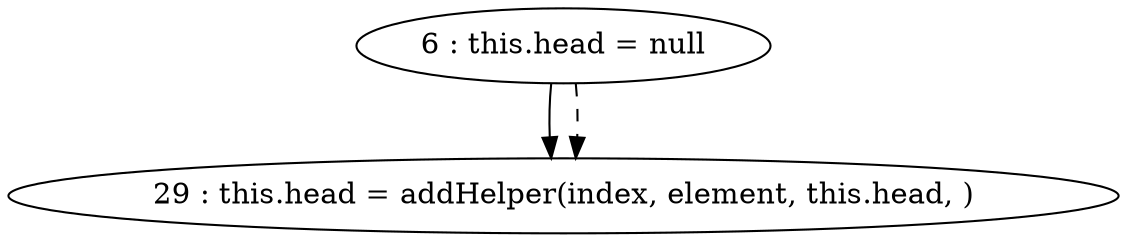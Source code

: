 digraph G {
"6 : this.head = null"
"6 : this.head = null" -> "29 : this.head = addHelper(index, element, this.head, )"
"6 : this.head = null" -> "29 : this.head = addHelper(index, element, this.head, )" [style=dashed]
"29 : this.head = addHelper(index, element, this.head, )"
}